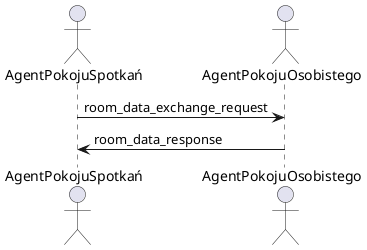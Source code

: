 @startuml
actor AgentPokojuSpotkań
actor AgentPokojuOsobistego

AgentPokojuSpotkań -> AgentPokojuOsobistego : room_data_exchange_request
AgentPokojuOsobistego -> AgentPokojuSpotkań : room_data_response
@enduml